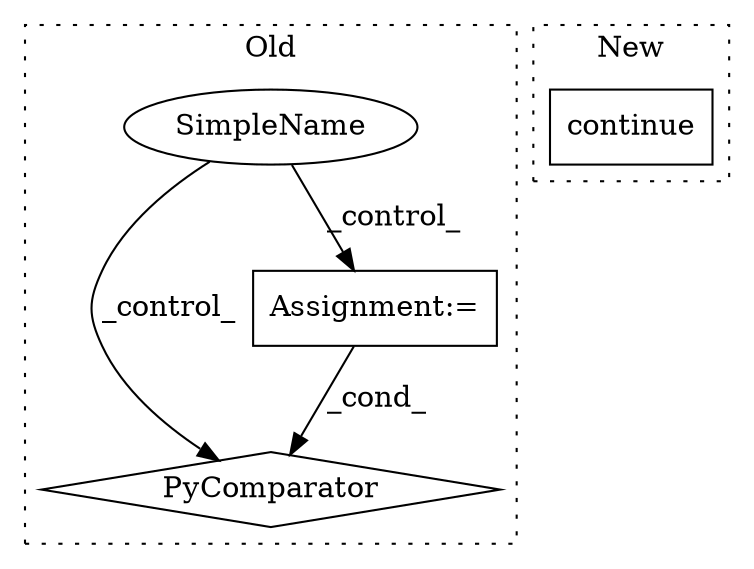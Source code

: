 digraph G {
subgraph cluster0 {
1 [label="PyComparator" a="113" s="1380" l="29" shape="diamond"];
3 [label="SimpleName" a="42" s="" l="" shape="ellipse"];
4 [label="Assignment:=" a="7" s="1380" l="29" shape="box"];
label = "Old";
style="dotted";
}
subgraph cluster1 {
2 [label="continue" a="18" s="2521" l="9" shape="box"];
label = "New";
style="dotted";
}
3 -> 1 [label="_control_"];
3 -> 4 [label="_control_"];
4 -> 1 [label="_cond_"];
}